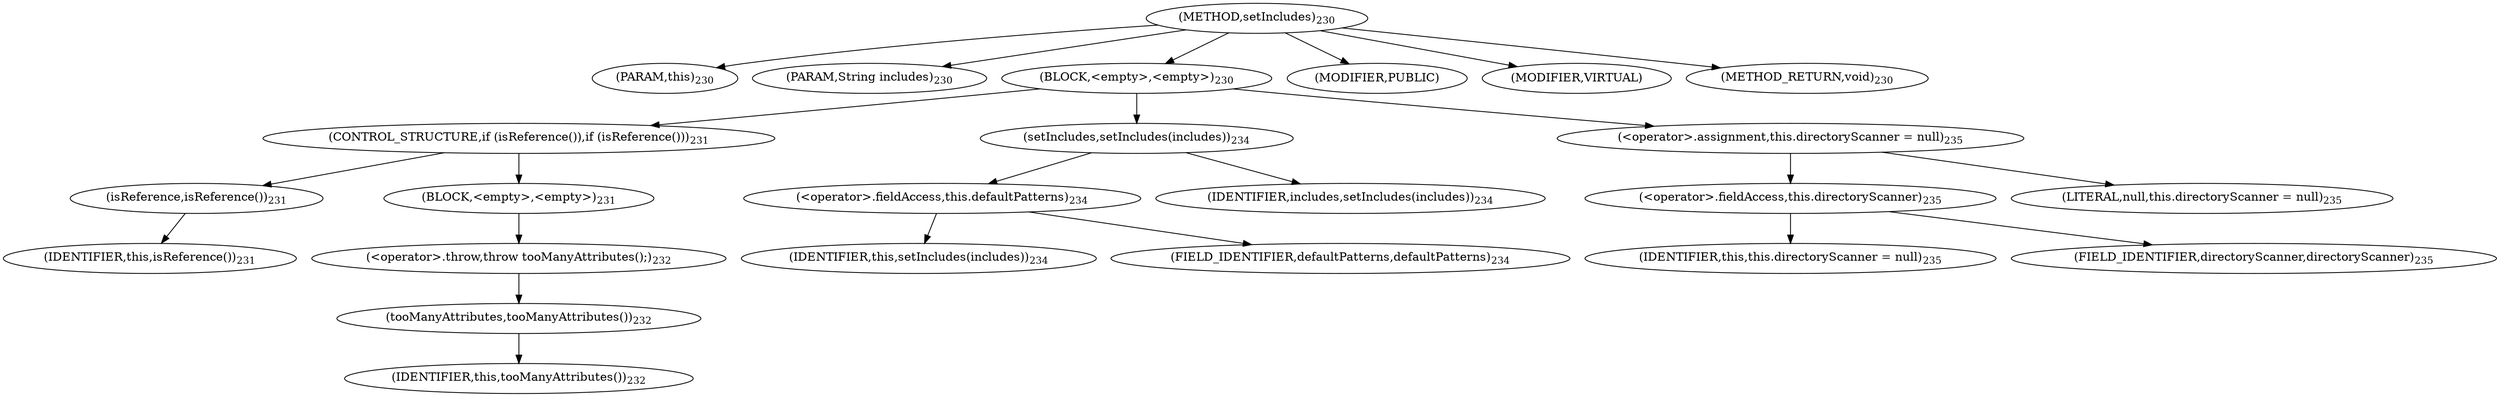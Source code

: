 digraph "setIncludes" {  
"635" [label = <(METHOD,setIncludes)<SUB>230</SUB>> ]
"52" [label = <(PARAM,this)<SUB>230</SUB>> ]
"636" [label = <(PARAM,String includes)<SUB>230</SUB>> ]
"637" [label = <(BLOCK,&lt;empty&gt;,&lt;empty&gt;)<SUB>230</SUB>> ]
"638" [label = <(CONTROL_STRUCTURE,if (isReference()),if (isReference()))<SUB>231</SUB>> ]
"639" [label = <(isReference,isReference())<SUB>231</SUB>> ]
"51" [label = <(IDENTIFIER,this,isReference())<SUB>231</SUB>> ]
"640" [label = <(BLOCK,&lt;empty&gt;,&lt;empty&gt;)<SUB>231</SUB>> ]
"641" [label = <(&lt;operator&gt;.throw,throw tooManyAttributes();)<SUB>232</SUB>> ]
"642" [label = <(tooManyAttributes,tooManyAttributes())<SUB>232</SUB>> ]
"53" [label = <(IDENTIFIER,this,tooManyAttributes())<SUB>232</SUB>> ]
"643" [label = <(setIncludes,setIncludes(includes))<SUB>234</SUB>> ]
"644" [label = <(&lt;operator&gt;.fieldAccess,this.defaultPatterns)<SUB>234</SUB>> ]
"645" [label = <(IDENTIFIER,this,setIncludes(includes))<SUB>234</SUB>> ]
"646" [label = <(FIELD_IDENTIFIER,defaultPatterns,defaultPatterns)<SUB>234</SUB>> ]
"647" [label = <(IDENTIFIER,includes,setIncludes(includes))<SUB>234</SUB>> ]
"648" [label = <(&lt;operator&gt;.assignment,this.directoryScanner = null)<SUB>235</SUB>> ]
"649" [label = <(&lt;operator&gt;.fieldAccess,this.directoryScanner)<SUB>235</SUB>> ]
"650" [label = <(IDENTIFIER,this,this.directoryScanner = null)<SUB>235</SUB>> ]
"651" [label = <(FIELD_IDENTIFIER,directoryScanner,directoryScanner)<SUB>235</SUB>> ]
"652" [label = <(LITERAL,null,this.directoryScanner = null)<SUB>235</SUB>> ]
"653" [label = <(MODIFIER,PUBLIC)> ]
"654" [label = <(MODIFIER,VIRTUAL)> ]
"655" [label = <(METHOD_RETURN,void)<SUB>230</SUB>> ]
  "635" -> "52" 
  "635" -> "636" 
  "635" -> "637" 
  "635" -> "653" 
  "635" -> "654" 
  "635" -> "655" 
  "637" -> "638" 
  "637" -> "643" 
  "637" -> "648" 
  "638" -> "639" 
  "638" -> "640" 
  "639" -> "51" 
  "640" -> "641" 
  "641" -> "642" 
  "642" -> "53" 
  "643" -> "644" 
  "643" -> "647" 
  "644" -> "645" 
  "644" -> "646" 
  "648" -> "649" 
  "648" -> "652" 
  "649" -> "650" 
  "649" -> "651" 
}
